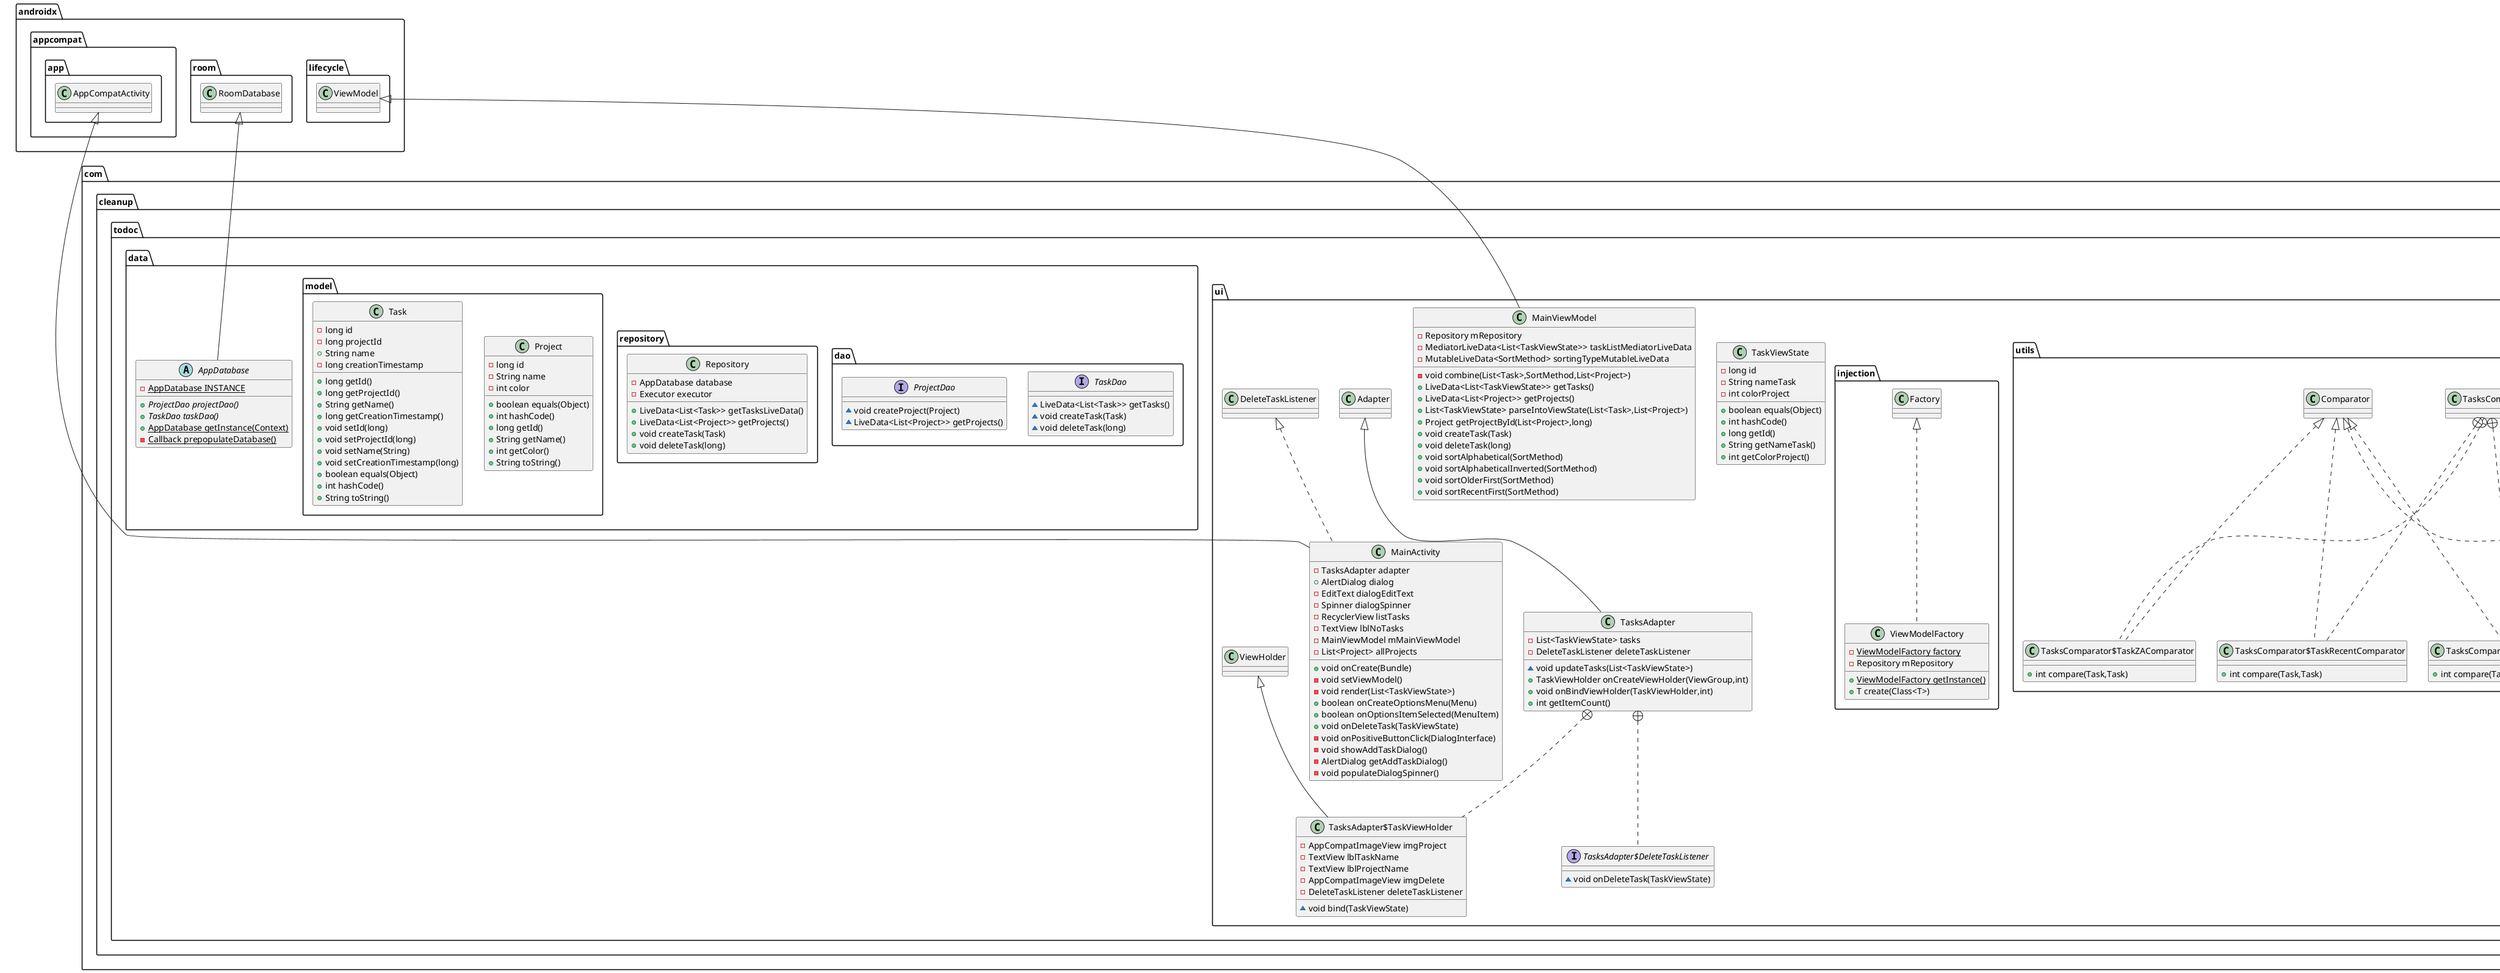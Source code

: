 @startuml
class com.cleanup.todoc.ui.MainActivity {
- TasksAdapter adapter
+ AlertDialog dialog
- EditText dialogEditText
- Spinner dialogSpinner
- RecyclerView listTasks
- TextView lblNoTasks
- MainViewModel mMainViewModel
- List<Project> allProjects
+ void onCreate(Bundle)
- void setViewModel()
- void render(List<TaskViewState>)
+ boolean onCreateOptionsMenu(Menu)
+ boolean onOptionsItemSelected(MenuItem)
+ void onDeleteTask(TaskViewState)
- void onPositiveButtonClick(DialogInterface)
- void showAddTaskDialog()
- AlertDialog getAddTaskDialog()
- void populateDialogSpinner()
}
interface com.cleanup.todoc.data.dao.TaskDao {
~ LiveData<List<Task>> getTasks()
~ void createTask(Task)
~ void deleteTask(long)
}
interface com.cleanup.todoc.data.dao.ProjectDao {
~ void createProject(Project)
~ LiveData<List<Project>> getProjects()
}
enum com.cleanup.todoc.ui.utils.SortMethod {
+  ALPHABETICAL
+  ALPHABETICAL_INVERTED
+  RECENT_FIRST
+  OLD_FIRST
}
class com.cleanup.todoc.data.repository.Repository {
- AppDatabase database
- Executor executor
+ LiveData<List<Task>> getTasksLiveData()
+ LiveData<List<Project>> getProjects()
+ void createTask(Task)
+ void deleteTask(long)
}
class com.cleanup.todoc.ui.TasksAdapter {
- List<TaskViewState> tasks
- DeleteTaskListener deleteTaskListener
~ void updateTasks(List<TaskViewState>)
+ TaskViewHolder onCreateViewHolder(ViewGroup,int)
+ void onBindViewHolder(TaskViewHolder,int)
+ int getItemCount()
}
interface com.cleanup.todoc.ui.TasksAdapter$DeleteTaskListener {
~ void onDeleteTask(TaskViewState)
}
class com.cleanup.todoc.ui.TasksAdapter$TaskViewHolder {
- AppCompatImageView imgProject
- TextView lblTaskName
- TextView lblProjectName
- AppCompatImageView imgDelete
- DeleteTaskListener deleteTaskListener
~ void bind(TaskViewState)
}
class com.cleanup.todoc.AppApplication {
+ {static} Context contextApp
+ void onCreate()
}
class com.cleanup.todoc.ui.utils.TasksComparator {
}
class com.cleanup.todoc.ui.utils.TasksComparator$TaskZAComparator {
+ int compare(Task,Task)
}
class com.cleanup.todoc.ui.utils.TasksComparator$TaskRecentComparator {
+ int compare(Task,Task)
}
class com.cleanup.todoc.ui.utils.TasksComparator$TaskOldComparator {
+ int compare(Task,Task)
}
class com.cleanup.todoc.ui.utils.TasksComparator$TaskAZComparator {
+ int compare(Task,Task)
}
class com.cleanup.todoc.ui.injection.ViewModelFactory {
- {static} ViewModelFactory factory
- Repository mRepository
+ {static} ViewModelFactory getInstance()
+ T create(Class<T>)
}
class com.cleanup.todoc.ui.TaskViewState {
- long id
- String nameTask
- int colorProject
+ boolean equals(Object)
+ int hashCode()
+ long getId()
+ String getNameTask()
+ int getColorProject()
}
class com.cleanup.todoc.ui.MainViewModel {
- Repository mRepository
- MediatorLiveData<List<TaskViewState>> taskListMediatorLiveData
- MutableLiveData<SortMethod> sortingTypeMutableLiveData
- void combine(List<Task>,SortMethod,List<Project>)
+ LiveData<List<TaskViewState>> getTasks()
+ LiveData<List<Project>> getProjects()
+ List<TaskViewState> parseIntoViewState(List<Task>,List<Project>)
+ Project getProjectById(List<Project>,long)
+ void createTask(Task)
+ void deleteTask(long)
+ void sortAlphabetical(SortMethod)
+ void sortAlphabeticalInverted(SortMethod)
+ void sortOlderFirst(SortMethod)
+ void sortRecentFirst(SortMethod)
}
class com.cleanup.todoc.data.model.Project {
- long id
- String name
- int color
+ boolean equals(Object)
+ int hashCode()
+ long getId()
+ String getName()
+ int getColor()
+ String toString()
}
abstract class com.cleanup.todoc.data.AppDatabase {
- {static} AppDatabase INSTANCE
+ {abstract}ProjectDao projectDao()
+ {abstract}TaskDao taskDao()
+ {static} AppDatabase getInstance(Context)
- {static} Callback prepopulateDatabase()
}
class com.cleanup.todoc.data.model.Task {
- long id
- long projectId
+ String name
- long creationTimestamp
+ long getId()
+ long getProjectId()
+ String getName()
+ long getCreationTimestamp()
+ void setId(long)
+ void setProjectId(long)
+ void setName(String)
+ void setCreationTimestamp(long)
+ boolean equals(Object)
+ int hashCode()
+ String toString()
}


com.cleanup.todoc.ui.DeleteTaskListener <|.. com.cleanup.todoc.ui.MainActivity
androidx.appcompat.app.AppCompatActivity <|-- com.cleanup.todoc.ui.MainActivity
com.cleanup.todoc.ui.Adapter <|-- com.cleanup.todoc.ui.TasksAdapter
com.cleanup.todoc.ui.TasksAdapter +.. com.cleanup.todoc.ui.TasksAdapter$DeleteTaskListener
com.cleanup.todoc.ui.TasksAdapter +.. com.cleanup.todoc.ui.TasksAdapter$TaskViewHolder
com.cleanup.todoc.ui.ViewHolder <|-- com.cleanup.todoc.ui.TasksAdapter$TaskViewHolder
android.app.Application <|-- com.cleanup.todoc.AppApplication
com.cleanup.todoc.ui.utils.TasksComparator +.. com.cleanup.todoc.ui.utils.TasksComparator$TaskZAComparator
com.cleanup.todoc.ui.utils.Comparator <|.. com.cleanup.todoc.ui.utils.TasksComparator$TaskZAComparator
com.cleanup.todoc.ui.utils.TasksComparator +.. com.cleanup.todoc.ui.utils.TasksComparator$TaskRecentComparator
com.cleanup.todoc.ui.utils.Comparator <|.. com.cleanup.todoc.ui.utils.TasksComparator$TaskRecentComparator
com.cleanup.todoc.ui.utils.TasksComparator +.. com.cleanup.todoc.ui.utils.TasksComparator$TaskOldComparator
com.cleanup.todoc.ui.utils.Comparator <|.. com.cleanup.todoc.ui.utils.TasksComparator$TaskOldComparator
com.cleanup.todoc.ui.utils.TasksComparator +.. com.cleanup.todoc.ui.utils.TasksComparator$TaskAZComparator
com.cleanup.todoc.ui.utils.Comparator <|.. com.cleanup.todoc.ui.utils.TasksComparator$TaskAZComparator
com.cleanup.todoc.ui.injection.Factory <|.. com.cleanup.todoc.ui.injection.ViewModelFactory
androidx.lifecycle.ViewModel <|-- com.cleanup.todoc.ui.MainViewModel
androidx.room.RoomDatabase <|-- com.cleanup.todoc.data.AppDatabase
@enduml